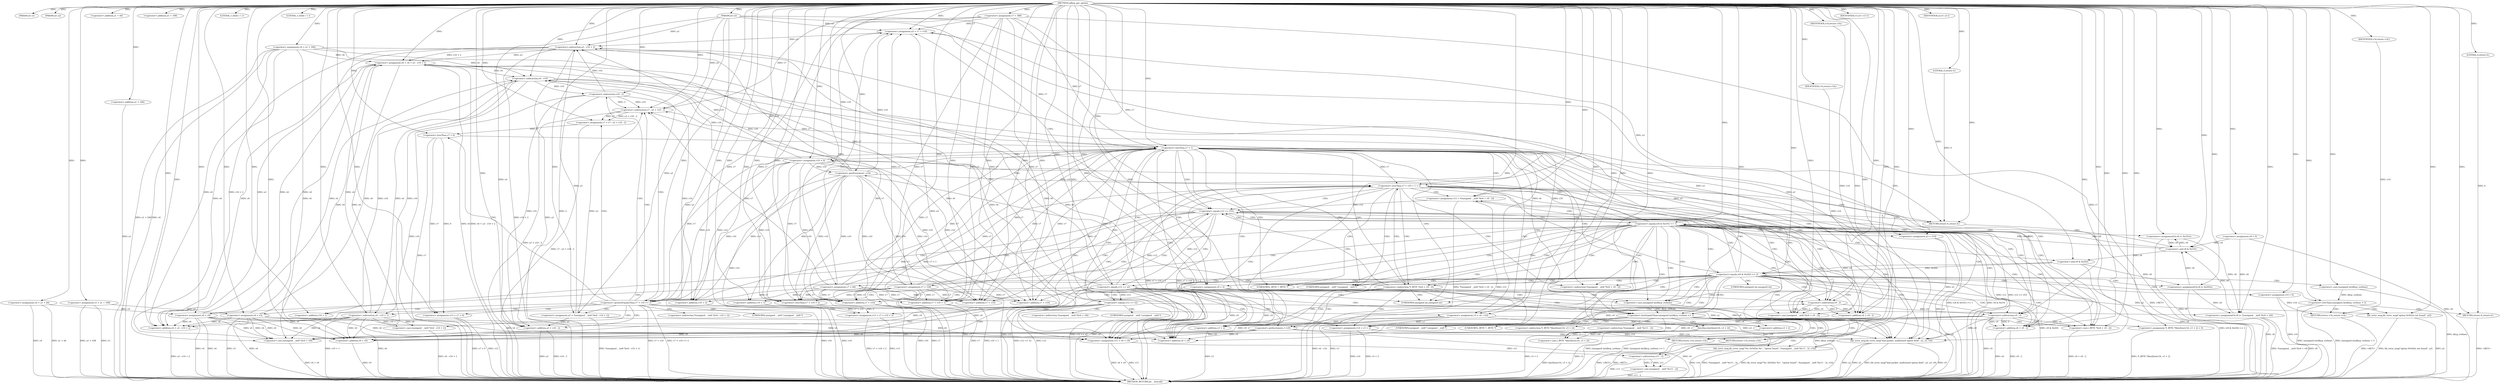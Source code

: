 digraph udhcp_get_option {  
"1000114" [label = "(METHOD,udhcp_get_option)" ]
"1000389" [label = "(METHOD_RETURN,int __fastcall)" ]
"1000115" [label = "(PARAM,int a1)" ]
"1000116" [label = "(PARAM,int a2)" ]
"1000117" [label = "(PARAM,int a3)" ]
"1000132" [label = "(<operator>.assignment,v4 = a1 + 44)" ]
"1000134" [label = "(<operator>.addition,a1 + 44)" ]
"1000137" [label = "(<operator>.assignment,v5 = a1 + 108)" ]
"1000139" [label = "(<operator>.addition,a1 + 108)" ]
"1000142" [label = "(<operator>.assignment,v6 = a1 + 240)" ]
"1000144" [label = "(<operator>.addition,a1 + 240)" ]
"1000147" [label = "(<operator>.assignment,v7 = 388)" ]
"1000150" [label = "(<operator>.assignment,v8 = 0)" ]
"1000154" [label = "(LITERAL,1,while ( 1 ))" ]
"1000156" [label = "(<operator>.assignment,v9 = 2)" ]
"1000159" [label = "(<operator>.assignment,v10 = 0)" ]
"1000163" [label = "(LITERAL,1,while ( 1 ))" ]
"1000165" [label = "(<operator>.assignment,v11 = v6 + v9)" ]
"1000167" [label = "(<operator>.addition,v6 + v9)" ]
"1000170" [label = "(<operator>.assignment,v12 = *(unsigned __int8 *)(v6 + v9 - 2))" ]
"1000173" [label = "(<operator>.cast,(unsigned __int8 *)(v6 + v9 - 2))" ]
"1000175" [label = "(<operator>.addition,v6 + v9 - 2)" ]
"1000177" [label = "(<operator>.subtraction,v9 - 2)" ]
"1000182" [label = "(<operator>.cast,(_BYTE *)(v6 + v9 - 2))" ]
"1000184" [label = "(<operator>.addition,v6 + v9 - 2)" ]
"1000186" [label = "(<operator>.subtraction,v9 - 2)" ]
"1000190" [label = "(<operator>.preDecrement,--v10)" ]
"1000192" [label = "(<operator>.preIncrement,++v9)" ]
"1000195" [label = "(<operator>.lessThan,v7 + v10 + 1 < 2)" ]
"1000196" [label = "(<operator>.addition,v7 + v10 + 1)" ]
"1000198" [label = "(<operator>.addition,v10 + 1)" ]
"1000204" [label = "(<operator>.equals,v12 == 255)" ]
"1000209" [label = "(<operator>.equals,(v8 & 0x101) == 1)" ]
"1000210" [label = "(<operator>.and,v8 & 0x101)" ]
"1000215" [label = "(<operators>.assignmentOr,v8 |= 0x101u)" ]
"1000218" [label = "(<operator>.assignment,v7 = 128)" ]
"1000221" [label = "(<operator>.assignment,v6 = v5)" ]
"1000225" [label = "(<operator>.assignment,a3 = 514)" ]
"1000229" [label = "(<operator>.equals,(v8 & 0x202) == 2)" ]
"1000230" [label = "(<operator>.and,v8 & 0x202)" ]
"1000235" [label = "(<operators>.assignmentOr,v8 |= 0x202u)" ]
"1000238" [label = "(<operator>.assignment,v7 = 64)" ]
"1000241" [label = "(<operator>.assignment,v6 = v4)" ]
"1000245" [label = "(<operator>.assignment,v14 = 0)" ]
"1000249" [label = "(<operator>.lessThan,(unsigned int)dhcp_verbose < 3)" ]
"1000250" [label = "(<operator>.cast,(unsigned int)dhcp_verbose)" ]
"1000254" [label = "(RETURN,return v14;,return v14;)" ]
"1000255" [label = "(IDENTIFIER,v14,return v14;)" ]
"1000256" [label = "(bb_error_msg,bb_error_msg(\"option 0x%02x not found\", a2))" ]
"1000259" [label = "(RETURN,return 0;,return 0;)" ]
"1000260" [label = "(LITERAL,0,return 0;)" ]
"1000261" [label = "(<operator>.assignment,a3 = v7 + v10)" ]
"1000263" [label = "(<operator>.addition,v7 + v10)" ]
"1000266" [label = "(<operator>.assignment,v13 = v7 + v10 < 2)" ]
"1000268" [label = "(<operator>.lessThan,v7 + v10 < 2)" ]
"1000269" [label = "(<operator>.addition,v7 + v10)" ]
"1000274" [label = "(<operator>.greaterEqualsThan,v7 + v10 >= 2)" ]
"1000275" [label = "(<operator>.addition,v7 + v10)" ]
"1000280" [label = "(<operator>.assignment,v3 = v6 - v10)" ]
"1000282" [label = "(<operator>.subtraction,v6 - v10)" ]
"1000285" [label = "(<operator>.assignment,a3 = *(unsigned __int8 *)(v6 - v10 + 1))" ]
"1000288" [label = "(<operator>.cast,(unsigned __int8 *)(v6 - v10 + 1))" ]
"1000290" [label = "(<operator>.subtraction,v6 - v10 + 1)" ]
"1000292" [label = "(<operator>.addition,v10 + 1)" ]
"1000295" [label = "(<operator>.assignment,v7 = v7 - a3 + v10 - 2)" ]
"1000297" [label = "(<operator>.subtraction,v7 - a3 + v10 - 2)" ]
"1000299" [label = "(<operator>.addition,a3 + v10 - 2)" ]
"1000301" [label = "(<operator>.subtraction,v10 - 2)" ]
"1000304" [label = "(<operator>.assignment,v13 = v7 < 0)" ]
"1000306" [label = "(<operator>.lessThan,v7 < 0)" ]
"1000310" [label = "(IDENTIFIER,v13,if ( v13 ))" ]
"1000313" [label = "(bb_error_msg,bb_error_msg(\"bad packet, malformed option field\", a2, a3, v9))" ]
"1000318" [label = "(RETURN,return 0;,return 0;)" ]
"1000319" [label = "(LITERAL,0,return 0;)" ]
"1000321" [label = "(<operator>.equals,v12 == a2)" ]
"1000326" [label = "(<operator>.equals,v12 == 52)" ]
"1000331" [label = "(IDENTIFIER,a3,if ( a3 ))" ]
"1000332" [label = "(<operators>.assignmentOr,v8 |= *(unsigned __int8 *)(v6 + v9))" ]
"1000335" [label = "(<operator>.cast,(unsigned __int8 *)(v6 + v9))" ]
"1000337" [label = "(<operator>.addition,v6 + v9)" ]
"1000340" [label = "(<operator>.assignment,v6 = v6 + a3 - v10 + 2)" ]
"1000342" [label = "(<operator>.addition,v6 + a3 - v10 + 2)" ]
"1000344" [label = "(<operator>.subtraction,a3 - v10 + 2)" ]
"1000346" [label = "(<operator>.addition,v10 + 2)" ]
"1000350" [label = "(<operator>.lessThan,v7 < 1)" ]
"1000354" [label = "(<operator>.assignment,v14 = v3 + 2)" ]
"1000356" [label = "(<operator>.addition,v3 + 2)" ]
"1000360" [label = "(<operator>.lessEqualsThan,(unsigned int)dhcp_verbose <= 1)" ]
"1000361" [label = "(<operator>.cast,(unsigned int)dhcp_verbose)" ]
"1000365" [label = "(RETURN,return v14;,return v14;)" ]
"1000366" [label = "(IDENTIFIER,v14,return v14;)" ]
"1000367" [label = "(<operator>.assignment,*(_BYTE *)bin2hex(v16, v3 + 2) = 0)" ]
"1000369" [label = "(<operator>.cast,(_BYTE *)bin2hex(v16, v3 + 2))" ]
"1000371" [label = "(bin2hex,bin2hex(v16, v3 + 2))" ]
"1000373" [label = "(<operator>.addition,v3 + 2)" ]
"1000377" [label = "(bb_error_msg,bb_error_msg(\"%s: 0x%02x %s\", \"option found\", *(unsigned __int8 *)(v11 - 2), v16))" ]
"1000381" [label = "(<operator>.cast,(unsigned __int8 *)(v11 - 2))" ]
"1000383" [label = "(<operator>.subtraction,v11 - 2)" ]
"1000387" [label = "(RETURN,return v14;,return v14;)" ]
"1000388" [label = "(IDENTIFIER,v14,return v14;)" ]
"1000172" [label = "(<operator>.indirection,*(unsigned __int8 *)(v6 + v9 - 2))" ]
"1000174" [label = "(UNKNOWN,unsigned __int8 *,unsigned __int8 *)" ]
"1000181" [label = "(<operator>.indirection,*(_BYTE *)(v6 + v9 - 2))" ]
"1000183" [label = "(UNKNOWN,_BYTE *,_BYTE *)" ]
"1000251" [label = "(UNKNOWN,unsigned int,unsigned int)" ]
"1000287" [label = "(<operator>.indirection,*(unsigned __int8 *)(v6 - v10 + 1))" ]
"1000289" [label = "(UNKNOWN,unsigned __int8 *,unsigned __int8 *)" ]
"1000334" [label = "(<operator>.indirection,*(unsigned __int8 *)(v6 + v9))" ]
"1000336" [label = "(UNKNOWN,unsigned __int8 *,unsigned __int8 *)" ]
"1000362" [label = "(UNKNOWN,unsigned int,unsigned int)" ]
"1000368" [label = "(<operator>.indirection,*(_BYTE *)bin2hex(v16, v3 + 2))" ]
"1000370" [label = "(UNKNOWN,_BYTE *,_BYTE *)" ]
"1000380" [label = "(<operator>.indirection,*(unsigned __int8 *)(v11 - 2))" ]
"1000382" [label = "(UNKNOWN,unsigned __int8 *,unsigned __int8 *)" ]
  "1000259" -> "1000389"  [ label = "DDG: <RET>"] 
  "1000365" -> "1000389"  [ label = "DDG: <RET>"] 
  "1000321" -> "1000389"  [ label = "DDG: v12 == a2"] 
  "1000299" -> "1000389"  [ label = "DDG: v10 - 2"] 
  "1000186" -> "1000389"  [ label = "DDG: v9"] 
  "1000326" -> "1000389"  [ label = "DDG: v12"] 
  "1000165" -> "1000389"  [ label = "DDG: v6 + v9"] 
  "1000142" -> "1000389"  [ label = "DDG: a1 + 240"] 
  "1000241" -> "1000389"  [ label = "DDG: v4"] 
  "1000266" -> "1000389"  [ label = "DDG: v13"] 
  "1000142" -> "1000389"  [ label = "DDG: v6"] 
  "1000340" -> "1000389"  [ label = "DDG: v6 + a3 - v10 + 2"] 
  "1000373" -> "1000389"  [ label = "DDG: v3"] 
  "1000204" -> "1000389"  [ label = "DDG: v12"] 
  "1000313" -> "1000389"  [ label = "DDG: a3"] 
  "1000321" -> "1000389"  [ label = "DDG: v12"] 
  "1000198" -> "1000389"  [ label = "DDG: v10"] 
  "1000137" -> "1000389"  [ label = "DDG: a1 + 108"] 
  "1000117" -> "1000389"  [ label = "DDG: a3"] 
  "1000306" -> "1000389"  [ label = "DDG: v7"] 
  "1000221" -> "1000389"  [ label = "DDG: v5"] 
  "1000238" -> "1000389"  [ label = "DDG: v7"] 
  "1000165" -> "1000389"  [ label = "DDG: v11"] 
  "1000342" -> "1000389"  [ label = "DDG: a3 - v10 + 2"] 
  "1000335" -> "1000389"  [ label = "DDG: v6 + v9"] 
  "1000182" -> "1000389"  [ label = "DDG: v6 + v9 - 2"] 
  "1000350" -> "1000389"  [ label = "DDG: v7"] 
  "1000256" -> "1000389"  [ label = "DDG: a2"] 
  "1000313" -> "1000389"  [ label = "DDG: bb_error_msg(\"bad packet, malformed option field\", a2, a3, v9)"] 
  "1000332" -> "1000389"  [ label = "DDG: *(unsigned __int8 *)(v6 + v9)"] 
  "1000229" -> "1000389"  [ label = "DDG: v8 & 0x202"] 
  "1000321" -> "1000389"  [ label = "DDG: a2"] 
  "1000245" -> "1000389"  [ label = "DDG: v14"] 
  "1000156" -> "1000389"  [ label = "DDG: v9"] 
  "1000229" -> "1000389"  [ label = "DDG: (v8 & 0x202) == 2"] 
  "1000288" -> "1000389"  [ label = "DDG: v6 - v10 + 1"] 
  "1000377" -> "1000389"  [ label = "DDG: *(unsigned __int8 *)(v11 - 2)"] 
  "1000256" -> "1000389"  [ label = "DDG: bb_error_msg(\"option 0x%02x not found\", a2)"] 
  "1000354" -> "1000389"  [ label = "DDG: v14"] 
  "1000354" -> "1000389"  [ label = "DDG: v3 + 2"] 
  "1000383" -> "1000389"  [ label = "DDG: v11"] 
  "1000274" -> "1000389"  [ label = "DDG: v7 + v10 >= 2"] 
  "1000132" -> "1000389"  [ label = "DDG: a1 + 44"] 
  "1000225" -> "1000389"  [ label = "DDG: a3"] 
  "1000301" -> "1000389"  [ label = "DDG: v10"] 
  "1000249" -> "1000389"  [ label = "DDG: (unsigned int)dhcp_verbose"] 
  "1000266" -> "1000389"  [ label = "DDG: v7 + v10 < 2"] 
  "1000132" -> "1000389"  [ label = "DDG: v4"] 
  "1000367" -> "1000389"  [ label = "DDG: *(_BYTE *)bin2hex(v16, v3 + 2)"] 
  "1000340" -> "1000389"  [ label = "DDG: v6"] 
  "1000290" -> "1000389"  [ label = "DDG: v10 + 1"] 
  "1000344" -> "1000389"  [ label = "DDG: a3"] 
  "1000204" -> "1000389"  [ label = "DDG: v12 == 255"] 
  "1000147" -> "1000389"  [ label = "DDG: v7"] 
  "1000235" -> "1000389"  [ label = "DDG: v8"] 
  "1000280" -> "1000389"  [ label = "DDG: v6 - v10"] 
  "1000275" -> "1000389"  [ label = "DDG: v10"] 
  "1000350" -> "1000389"  [ label = "DDG: v7 < 1"] 
  "1000344" -> "1000389"  [ label = "DDG: v10 + 2"] 
  "1000137" -> "1000389"  [ label = "DDG: v5"] 
  "1000360" -> "1000389"  [ label = "DDG: (unsigned int)dhcp_verbose"] 
  "1000184" -> "1000389"  [ label = "DDG: v6"] 
  "1000221" -> "1000389"  [ label = "DDG: v6"] 
  "1000192" -> "1000389"  [ label = "DDG: v9"] 
  "1000274" -> "1000389"  [ label = "DDG: v7 + v10"] 
  "1000249" -> "1000389"  [ label = "DDG: (unsigned int)dhcp_verbose < 3"] 
  "1000290" -> "1000389"  [ label = "DDG: v6"] 
  "1000250" -> "1000389"  [ label = "DDG: dhcp_verbose"] 
  "1000230" -> "1000389"  [ label = "DDG: v8"] 
  "1000285" -> "1000389"  [ label = "DDG: *(unsigned __int8 *)(v6 - v10 + 1)"] 
  "1000196" -> "1000389"  [ label = "DDG: v10 + 1"] 
  "1000313" -> "1000389"  [ label = "DDG: v9"] 
  "1000170" -> "1000389"  [ label = "DDG: v12"] 
  "1000209" -> "1000389"  [ label = "DDG: (v8 & 0x101) == 1"] 
  "1000313" -> "1000389"  [ label = "DDG: a2"] 
  "1000280" -> "1000389"  [ label = "DDG: v3"] 
  "1000304" -> "1000389"  [ label = "DDG: v7 < 0"] 
  "1000299" -> "1000389"  [ label = "DDG: a3"] 
  "1000377" -> "1000389"  [ label = "DDG: bb_error_msg(\"%s: 0x%02x %s\", \"option found\", *(unsigned __int8 *)(v11 - 2), v16)"] 
  "1000241" -> "1000389"  [ label = "DDG: v6"] 
  "1000195" -> "1000389"  [ label = "DDG: v7 + v10 + 1"] 
  "1000297" -> "1000389"  [ label = "DDG: a3 + v10 - 2"] 
  "1000337" -> "1000389"  [ label = "DDG: v9"] 
  "1000346" -> "1000389"  [ label = "DDG: v10"] 
  "1000361" -> "1000389"  [ label = "DDG: dhcp_verbose"] 
  "1000144" -> "1000389"  [ label = "DDG: a1"] 
  "1000215" -> "1000389"  [ label = "DDG: v8"] 
  "1000381" -> "1000389"  [ label = "DDG: v11 - 2"] 
  "1000356" -> "1000389"  [ label = "DDG: v3"] 
  "1000209" -> "1000389"  [ label = "DDG: v8 & 0x101"] 
  "1000304" -> "1000389"  [ label = "DDG: v13"] 
  "1000159" -> "1000389"  [ label = "DDG: v10"] 
  "1000195" -> "1000389"  [ label = "DDG: v7 + v10 + 1 < 2"] 
  "1000261" -> "1000389"  [ label = "DDG: a3"] 
  "1000326" -> "1000389"  [ label = "DDG: v12 == 52"] 
  "1000371" -> "1000389"  [ label = "DDG: v3 + 2"] 
  "1000275" -> "1000389"  [ label = "DDG: v7"] 
  "1000170" -> "1000389"  [ label = "DDG: *(unsigned __int8 *)(v6 + v9 - 2)"] 
  "1000196" -> "1000389"  [ label = "DDG: v7"] 
  "1000295" -> "1000389"  [ label = "DDG: v7 - a3 + v10 - 2"] 
  "1000369" -> "1000389"  [ label = "DDG: bin2hex(v16, v3 + 2)"] 
  "1000377" -> "1000389"  [ label = "DDG: v16"] 
  "1000218" -> "1000389"  [ label = "DDG: v7"] 
  "1000150" -> "1000389"  [ label = "DDG: v8"] 
  "1000184" -> "1000389"  [ label = "DDG: v9 - 2"] 
  "1000332" -> "1000389"  [ label = "DDG: v8"] 
  "1000360" -> "1000389"  [ label = "DDG: (unsigned int)dhcp_verbose <= 1"] 
  "1000387" -> "1000389"  [ label = "DDG: <RET>"] 
  "1000318" -> "1000389"  [ label = "DDG: <RET>"] 
  "1000254" -> "1000389"  [ label = "DDG: <RET>"] 
  "1000114" -> "1000115"  [ label = "DDG: "] 
  "1000114" -> "1000116"  [ label = "DDG: "] 
  "1000114" -> "1000117"  [ label = "DDG: "] 
  "1000114" -> "1000132"  [ label = "DDG: "] 
  "1000114" -> "1000134"  [ label = "DDG: "] 
  "1000114" -> "1000137"  [ label = "DDG: "] 
  "1000114" -> "1000139"  [ label = "DDG: "] 
  "1000114" -> "1000142"  [ label = "DDG: "] 
  "1000114" -> "1000144"  [ label = "DDG: "] 
  "1000114" -> "1000147"  [ label = "DDG: "] 
  "1000114" -> "1000150"  [ label = "DDG: "] 
  "1000114" -> "1000154"  [ label = "DDG: "] 
  "1000114" -> "1000156"  [ label = "DDG: "] 
  "1000114" -> "1000159"  [ label = "DDG: "] 
  "1000114" -> "1000163"  [ label = "DDG: "] 
  "1000142" -> "1000165"  [ label = "DDG: v6"] 
  "1000340" -> "1000165"  [ label = "DDG: v6"] 
  "1000241" -> "1000165"  [ label = "DDG: v6"] 
  "1000221" -> "1000165"  [ label = "DDG: v6"] 
  "1000114" -> "1000165"  [ label = "DDG: "] 
  "1000156" -> "1000165"  [ label = "DDG: v9"] 
  "1000192" -> "1000165"  [ label = "DDG: v9"] 
  "1000142" -> "1000167"  [ label = "DDG: v6"] 
  "1000340" -> "1000167"  [ label = "DDG: v6"] 
  "1000241" -> "1000167"  [ label = "DDG: v6"] 
  "1000221" -> "1000167"  [ label = "DDG: v6"] 
  "1000114" -> "1000167"  [ label = "DDG: "] 
  "1000156" -> "1000167"  [ label = "DDG: v9"] 
  "1000192" -> "1000167"  [ label = "DDG: v9"] 
  "1000114" -> "1000170"  [ label = "DDG: "] 
  "1000114" -> "1000173"  [ label = "DDG: "] 
  "1000177" -> "1000173"  [ label = "DDG: v9"] 
  "1000177" -> "1000173"  [ label = "DDG: 2"] 
  "1000114" -> "1000175"  [ label = "DDG: "] 
  "1000177" -> "1000175"  [ label = "DDG: v9"] 
  "1000177" -> "1000175"  [ label = "DDG: 2"] 
  "1000114" -> "1000177"  [ label = "DDG: "] 
  "1000156" -> "1000177"  [ label = "DDG: v9"] 
  "1000192" -> "1000177"  [ label = "DDG: v9"] 
  "1000114" -> "1000182"  [ label = "DDG: "] 
  "1000186" -> "1000182"  [ label = "DDG: v9"] 
  "1000186" -> "1000182"  [ label = "DDG: 2"] 
  "1000114" -> "1000184"  [ label = "DDG: "] 
  "1000186" -> "1000184"  [ label = "DDG: v9"] 
  "1000186" -> "1000184"  [ label = "DDG: 2"] 
  "1000177" -> "1000186"  [ label = "DDG: v9"] 
  "1000114" -> "1000186"  [ label = "DDG: "] 
  "1000159" -> "1000190"  [ label = "DDG: v10"] 
  "1000114" -> "1000190"  [ label = "DDG: "] 
  "1000186" -> "1000192"  [ label = "DDG: v9"] 
  "1000114" -> "1000192"  [ label = "DDG: "] 
  "1000238" -> "1000195"  [ label = "DDG: v7"] 
  "1000350" -> "1000195"  [ label = "DDG: v7"] 
  "1000147" -> "1000195"  [ label = "DDG: v7"] 
  "1000218" -> "1000195"  [ label = "DDG: v7"] 
  "1000114" -> "1000195"  [ label = "DDG: "] 
  "1000190" -> "1000195"  [ label = "DDG: v10"] 
  "1000238" -> "1000196"  [ label = "DDG: v7"] 
  "1000350" -> "1000196"  [ label = "DDG: v7"] 
  "1000147" -> "1000196"  [ label = "DDG: v7"] 
  "1000218" -> "1000196"  [ label = "DDG: v7"] 
  "1000114" -> "1000196"  [ label = "DDG: "] 
  "1000190" -> "1000196"  [ label = "DDG: v10"] 
  "1000190" -> "1000198"  [ label = "DDG: v10"] 
  "1000114" -> "1000198"  [ label = "DDG: "] 
  "1000326" -> "1000204"  [ label = "DDG: v12"] 
  "1000170" -> "1000204"  [ label = "DDG: v12"] 
  "1000114" -> "1000204"  [ label = "DDG: "] 
  "1000210" -> "1000209"  [ label = "DDG: v8"] 
  "1000210" -> "1000209"  [ label = "DDG: 0x101"] 
  "1000235" -> "1000210"  [ label = "DDG: v8"] 
  "1000215" -> "1000210"  [ label = "DDG: v8"] 
  "1000150" -> "1000210"  [ label = "DDG: v8"] 
  "1000332" -> "1000210"  [ label = "DDG: v8"] 
  "1000114" -> "1000210"  [ label = "DDG: "] 
  "1000114" -> "1000209"  [ label = "DDG: "] 
  "1000114" -> "1000215"  [ label = "DDG: "] 
  "1000210" -> "1000215"  [ label = "DDG: v8"] 
  "1000114" -> "1000218"  [ label = "DDG: "] 
  "1000137" -> "1000221"  [ label = "DDG: v5"] 
  "1000114" -> "1000221"  [ label = "DDG: "] 
  "1000114" -> "1000225"  [ label = "DDG: "] 
  "1000117" -> "1000225"  [ label = "DDG: a3"] 
  "1000230" -> "1000229"  [ label = "DDG: v8"] 
  "1000230" -> "1000229"  [ label = "DDG: 0x202"] 
  "1000210" -> "1000230"  [ label = "DDG: v8"] 
  "1000114" -> "1000230"  [ label = "DDG: "] 
  "1000114" -> "1000229"  [ label = "DDG: "] 
  "1000114" -> "1000235"  [ label = "DDG: "] 
  "1000230" -> "1000235"  [ label = "DDG: v8"] 
  "1000114" -> "1000238"  [ label = "DDG: "] 
  "1000132" -> "1000241"  [ label = "DDG: v4"] 
  "1000114" -> "1000241"  [ label = "DDG: "] 
  "1000114" -> "1000245"  [ label = "DDG: "] 
  "1000250" -> "1000249"  [ label = "DDG: dhcp_verbose"] 
  "1000114" -> "1000250"  [ label = "DDG: "] 
  "1000114" -> "1000249"  [ label = "DDG: "] 
  "1000255" -> "1000254"  [ label = "DDG: v14"] 
  "1000245" -> "1000254"  [ label = "DDG: v14"] 
  "1000114" -> "1000255"  [ label = "DDG: "] 
  "1000114" -> "1000256"  [ label = "DDG: "] 
  "1000321" -> "1000256"  [ label = "DDG: a2"] 
  "1000260" -> "1000259"  [ label = "DDG: 0"] 
  "1000114" -> "1000259"  [ label = "DDG: "] 
  "1000114" -> "1000260"  [ label = "DDG: "] 
  "1000238" -> "1000261"  [ label = "DDG: v7"] 
  "1000350" -> "1000261"  [ label = "DDG: v7"] 
  "1000147" -> "1000261"  [ label = "DDG: v7"] 
  "1000218" -> "1000261"  [ label = "DDG: v7"] 
  "1000114" -> "1000261"  [ label = "DDG: "] 
  "1000159" -> "1000261"  [ label = "DDG: v10"] 
  "1000190" -> "1000261"  [ label = "DDG: v10"] 
  "1000117" -> "1000261"  [ label = "DDG: a3"] 
  "1000238" -> "1000263"  [ label = "DDG: v7"] 
  "1000350" -> "1000263"  [ label = "DDG: v7"] 
  "1000147" -> "1000263"  [ label = "DDG: v7"] 
  "1000218" -> "1000263"  [ label = "DDG: v7"] 
  "1000114" -> "1000263"  [ label = "DDG: "] 
  "1000159" -> "1000263"  [ label = "DDG: v10"] 
  "1000190" -> "1000263"  [ label = "DDG: v10"] 
  "1000268" -> "1000266"  [ label = "DDG: v7 + v10"] 
  "1000268" -> "1000266"  [ label = "DDG: 2"] 
  "1000114" -> "1000266"  [ label = "DDG: "] 
  "1000114" -> "1000268"  [ label = "DDG: "] 
  "1000238" -> "1000268"  [ label = "DDG: v7"] 
  "1000350" -> "1000268"  [ label = "DDG: v7"] 
  "1000147" -> "1000268"  [ label = "DDG: v7"] 
  "1000218" -> "1000268"  [ label = "DDG: v7"] 
  "1000159" -> "1000268"  [ label = "DDG: v10"] 
  "1000190" -> "1000268"  [ label = "DDG: v10"] 
  "1000114" -> "1000269"  [ label = "DDG: "] 
  "1000238" -> "1000269"  [ label = "DDG: v7"] 
  "1000350" -> "1000269"  [ label = "DDG: v7"] 
  "1000147" -> "1000269"  [ label = "DDG: v7"] 
  "1000218" -> "1000269"  [ label = "DDG: v7"] 
  "1000159" -> "1000269"  [ label = "DDG: v10"] 
  "1000190" -> "1000269"  [ label = "DDG: v10"] 
  "1000114" -> "1000274"  [ label = "DDG: "] 
  "1000238" -> "1000274"  [ label = "DDG: v7"] 
  "1000350" -> "1000274"  [ label = "DDG: v7"] 
  "1000147" -> "1000274"  [ label = "DDG: v7"] 
  "1000218" -> "1000274"  [ label = "DDG: v7"] 
  "1000159" -> "1000274"  [ label = "DDG: v10"] 
  "1000190" -> "1000274"  [ label = "DDG: v10"] 
  "1000114" -> "1000275"  [ label = "DDG: "] 
  "1000238" -> "1000275"  [ label = "DDG: v7"] 
  "1000350" -> "1000275"  [ label = "DDG: v7"] 
  "1000147" -> "1000275"  [ label = "DDG: v7"] 
  "1000218" -> "1000275"  [ label = "DDG: v7"] 
  "1000159" -> "1000275"  [ label = "DDG: v10"] 
  "1000190" -> "1000275"  [ label = "DDG: v10"] 
  "1000282" -> "1000280"  [ label = "DDG: v6"] 
  "1000282" -> "1000280"  [ label = "DDG: v10"] 
  "1000114" -> "1000280"  [ label = "DDG: "] 
  "1000142" -> "1000282"  [ label = "DDG: v6"] 
  "1000340" -> "1000282"  [ label = "DDG: v6"] 
  "1000241" -> "1000282"  [ label = "DDG: v6"] 
  "1000221" -> "1000282"  [ label = "DDG: v6"] 
  "1000114" -> "1000282"  [ label = "DDG: "] 
  "1000159" -> "1000282"  [ label = "DDG: v10"] 
  "1000190" -> "1000282"  [ label = "DDG: v10"] 
  "1000117" -> "1000285"  [ label = "DDG: a3"] 
  "1000114" -> "1000285"  [ label = "DDG: "] 
  "1000290" -> "1000288"  [ label = "DDG: v6"] 
  "1000290" -> "1000288"  [ label = "DDG: v10 + 1"] 
  "1000282" -> "1000290"  [ label = "DDG: v6"] 
  "1000114" -> "1000290"  [ label = "DDG: "] 
  "1000282" -> "1000290"  [ label = "DDG: v10"] 
  "1000282" -> "1000292"  [ label = "DDG: v10"] 
  "1000114" -> "1000292"  [ label = "DDG: "] 
  "1000297" -> "1000295"  [ label = "DDG: v7"] 
  "1000297" -> "1000295"  [ label = "DDG: a3 + v10 - 2"] 
  "1000114" -> "1000295"  [ label = "DDG: "] 
  "1000114" -> "1000297"  [ label = "DDG: "] 
  "1000238" -> "1000297"  [ label = "DDG: v7"] 
  "1000350" -> "1000297"  [ label = "DDG: v7"] 
  "1000147" -> "1000297"  [ label = "DDG: v7"] 
  "1000218" -> "1000297"  [ label = "DDG: v7"] 
  "1000285" -> "1000297"  [ label = "DDG: a3"] 
  "1000117" -> "1000297"  [ label = "DDG: a3"] 
  "1000301" -> "1000297"  [ label = "DDG: v10"] 
  "1000301" -> "1000297"  [ label = "DDG: 2"] 
  "1000285" -> "1000299"  [ label = "DDG: a3"] 
  "1000117" -> "1000299"  [ label = "DDG: a3"] 
  "1000114" -> "1000299"  [ label = "DDG: "] 
  "1000301" -> "1000299"  [ label = "DDG: v10"] 
  "1000301" -> "1000299"  [ label = "DDG: 2"] 
  "1000114" -> "1000301"  [ label = "DDG: "] 
  "1000282" -> "1000301"  [ label = "DDG: v10"] 
  "1000306" -> "1000304"  [ label = "DDG: v7"] 
  "1000306" -> "1000304"  [ label = "DDG: 0"] 
  "1000114" -> "1000304"  [ label = "DDG: "] 
  "1000295" -> "1000306"  [ label = "DDG: v7"] 
  "1000114" -> "1000306"  [ label = "DDG: "] 
  "1000114" -> "1000310"  [ label = "DDG: "] 
  "1000114" -> "1000313"  [ label = "DDG: "] 
  "1000321" -> "1000313"  [ label = "DDG: a2"] 
  "1000225" -> "1000313"  [ label = "DDG: a3"] 
  "1000344" -> "1000313"  [ label = "DDG: a3"] 
  "1000261" -> "1000313"  [ label = "DDG: a3"] 
  "1000117" -> "1000313"  [ label = "DDG: a3"] 
  "1000285" -> "1000313"  [ label = "DDG: a3"] 
  "1000156" -> "1000313"  [ label = "DDG: v9"] 
  "1000192" -> "1000313"  [ label = "DDG: v9"] 
  "1000186" -> "1000313"  [ label = "DDG: v9"] 
  "1000319" -> "1000318"  [ label = "DDG: 0"] 
  "1000114" -> "1000318"  [ label = "DDG: "] 
  "1000114" -> "1000319"  [ label = "DDG: "] 
  "1000204" -> "1000321"  [ label = "DDG: v12"] 
  "1000114" -> "1000321"  [ label = "DDG: "] 
  "1000321" -> "1000326"  [ label = "DDG: v12"] 
  "1000114" -> "1000326"  [ label = "DDG: "] 
  "1000114" -> "1000331"  [ label = "DDG: "] 
  "1000235" -> "1000332"  [ label = "DDG: v8"] 
  "1000215" -> "1000332"  [ label = "DDG: v8"] 
  "1000150" -> "1000332"  [ label = "DDG: v8"] 
  "1000114" -> "1000332"  [ label = "DDG: "] 
  "1000142" -> "1000335"  [ label = "DDG: v6"] 
  "1000340" -> "1000335"  [ label = "DDG: v6"] 
  "1000290" -> "1000335"  [ label = "DDG: v6"] 
  "1000241" -> "1000335"  [ label = "DDG: v6"] 
  "1000221" -> "1000335"  [ label = "DDG: v6"] 
  "1000114" -> "1000335"  [ label = "DDG: "] 
  "1000156" -> "1000335"  [ label = "DDG: v9"] 
  "1000192" -> "1000335"  [ label = "DDG: v9"] 
  "1000186" -> "1000335"  [ label = "DDG: v9"] 
  "1000142" -> "1000337"  [ label = "DDG: v6"] 
  "1000340" -> "1000337"  [ label = "DDG: v6"] 
  "1000290" -> "1000337"  [ label = "DDG: v6"] 
  "1000241" -> "1000337"  [ label = "DDG: v6"] 
  "1000221" -> "1000337"  [ label = "DDG: v6"] 
  "1000114" -> "1000337"  [ label = "DDG: "] 
  "1000156" -> "1000337"  [ label = "DDG: v9"] 
  "1000192" -> "1000337"  [ label = "DDG: v9"] 
  "1000186" -> "1000337"  [ label = "DDG: v9"] 
  "1000142" -> "1000340"  [ label = "DDG: v6"] 
  "1000290" -> "1000340"  [ label = "DDG: v6"] 
  "1000241" -> "1000340"  [ label = "DDG: v6"] 
  "1000221" -> "1000340"  [ label = "DDG: v6"] 
  "1000114" -> "1000340"  [ label = "DDG: "] 
  "1000344" -> "1000340"  [ label = "DDG: a3"] 
  "1000344" -> "1000340"  [ label = "DDG: v10 + 2"] 
  "1000142" -> "1000342"  [ label = "DDG: v6"] 
  "1000340" -> "1000342"  [ label = "DDG: v6"] 
  "1000290" -> "1000342"  [ label = "DDG: v6"] 
  "1000241" -> "1000342"  [ label = "DDG: v6"] 
  "1000221" -> "1000342"  [ label = "DDG: v6"] 
  "1000114" -> "1000342"  [ label = "DDG: "] 
  "1000344" -> "1000342"  [ label = "DDG: a3"] 
  "1000344" -> "1000342"  [ label = "DDG: v10 + 2"] 
  "1000261" -> "1000344"  [ label = "DDG: a3"] 
  "1000117" -> "1000344"  [ label = "DDG: a3"] 
  "1000114" -> "1000344"  [ label = "DDG: "] 
  "1000285" -> "1000344"  [ label = "DDG: a3"] 
  "1000301" -> "1000344"  [ label = "DDG: v10"] 
  "1000159" -> "1000344"  [ label = "DDG: v10"] 
  "1000190" -> "1000344"  [ label = "DDG: v10"] 
  "1000301" -> "1000346"  [ label = "DDG: v10"] 
  "1000114" -> "1000346"  [ label = "DDG: "] 
  "1000159" -> "1000346"  [ label = "DDG: v10"] 
  "1000190" -> "1000346"  [ label = "DDG: v10"] 
  "1000306" -> "1000350"  [ label = "DDG: v7"] 
  "1000114" -> "1000350"  [ label = "DDG: "] 
  "1000238" -> "1000350"  [ label = "DDG: v7"] 
  "1000147" -> "1000350"  [ label = "DDG: v7"] 
  "1000218" -> "1000350"  [ label = "DDG: v7"] 
  "1000280" -> "1000354"  [ label = "DDG: v3"] 
  "1000114" -> "1000354"  [ label = "DDG: "] 
  "1000280" -> "1000356"  [ label = "DDG: v3"] 
  "1000114" -> "1000356"  [ label = "DDG: "] 
  "1000361" -> "1000360"  [ label = "DDG: dhcp_verbose"] 
  "1000114" -> "1000361"  [ label = "DDG: "] 
  "1000114" -> "1000360"  [ label = "DDG: "] 
  "1000366" -> "1000365"  [ label = "DDG: v14"] 
  "1000354" -> "1000365"  [ label = "DDG: v14"] 
  "1000114" -> "1000366"  [ label = "DDG: "] 
  "1000114" -> "1000367"  [ label = "DDG: "] 
  "1000371" -> "1000369"  [ label = "DDG: v16"] 
  "1000371" -> "1000369"  [ label = "DDG: v3 + 2"] 
  "1000114" -> "1000371"  [ label = "DDG: "] 
  "1000280" -> "1000371"  [ label = "DDG: v3"] 
  "1000114" -> "1000373"  [ label = "DDG: "] 
  "1000280" -> "1000373"  [ label = "DDG: v3"] 
  "1000114" -> "1000377"  [ label = "DDG: "] 
  "1000383" -> "1000381"  [ label = "DDG: v11"] 
  "1000383" -> "1000381"  [ label = "DDG: 2"] 
  "1000165" -> "1000383"  [ label = "DDG: v11"] 
  "1000114" -> "1000383"  [ label = "DDG: "] 
  "1000371" -> "1000377"  [ label = "DDG: v16"] 
  "1000388" -> "1000387"  [ label = "DDG: v14"] 
  "1000354" -> "1000387"  [ label = "DDG: v14"] 
  "1000114" -> "1000388"  [ label = "DDG: "] 
  "1000181" -> "1000192"  [ label = "CDG: "] 
  "1000181" -> "1000190"  [ label = "CDG: "] 
  "1000181" -> "1000198"  [ label = "CDG: "] 
  "1000181" -> "1000196"  [ label = "CDG: "] 
  "1000181" -> "1000195"  [ label = "CDG: "] 
  "1000181" -> "1000204"  [ label = "CDG: "] 
  "1000181" -> "1000362"  [ label = "CDG: "] 
  "1000181" -> "1000361"  [ label = "CDG: "] 
  "1000181" -> "1000360"  [ label = "CDG: "] 
  "1000181" -> "1000356"  [ label = "CDG: "] 
  "1000181" -> "1000354"  [ label = "CDG: "] 
  "1000195" -> "1000318"  [ label = "CDG: "] 
  "1000195" -> "1000313"  [ label = "CDG: "] 
  "1000195" -> "1000175"  [ label = "CDG: "] 
  "1000195" -> "1000174"  [ label = "CDG: "] 
  "1000195" -> "1000173"  [ label = "CDG: "] 
  "1000195" -> "1000172"  [ label = "CDG: "] 
  "1000195" -> "1000170"  [ label = "CDG: "] 
  "1000195" -> "1000167"  [ label = "CDG: "] 
  "1000195" -> "1000165"  [ label = "CDG: "] 
  "1000195" -> "1000186"  [ label = "CDG: "] 
  "1000195" -> "1000184"  [ label = "CDG: "] 
  "1000195" -> "1000183"  [ label = "CDG: "] 
  "1000195" -> "1000182"  [ label = "CDG: "] 
  "1000195" -> "1000181"  [ label = "CDG: "] 
  "1000195" -> "1000177"  [ label = "CDG: "] 
  "1000195" -> "1000204"  [ label = "CDG: "] 
  "1000204" -> "1000210"  [ label = "CDG: "] 
  "1000204" -> "1000209"  [ label = "CDG: "] 
  "1000204" -> "1000269"  [ label = "CDG: "] 
  "1000204" -> "1000268"  [ label = "CDG: "] 
  "1000204" -> "1000266"  [ label = "CDG: "] 
  "1000204" -> "1000263"  [ label = "CDG: "] 
  "1000204" -> "1000261"  [ label = "CDG: "] 
  "1000204" -> "1000275"  [ label = "CDG: "] 
  "1000204" -> "1000274"  [ label = "CDG: "] 
  "1000204" -> "1000318"  [ label = "CDG: "] 
  "1000204" -> "1000313"  [ label = "CDG: "] 
  "1000204" -> "1000321"  [ label = "CDG: "] 
  "1000209" -> "1000221"  [ label = "CDG: "] 
  "1000209" -> "1000218"  [ label = "CDG: "] 
  "1000209" -> "1000215"  [ label = "CDG: "] 
  "1000209" -> "1000230"  [ label = "CDG: "] 
  "1000209" -> "1000229"  [ label = "CDG: "] 
  "1000209" -> "1000225"  [ label = "CDG: "] 
  "1000209" -> "1000159"  [ label = "CDG: "] 
  "1000209" -> "1000156"  [ label = "CDG: "] 
  "1000209" -> "1000362"  [ label = "CDG: "] 
  "1000209" -> "1000361"  [ label = "CDG: "] 
  "1000209" -> "1000360"  [ label = "CDG: "] 
  "1000209" -> "1000356"  [ label = "CDG: "] 
  "1000209" -> "1000354"  [ label = "CDG: "] 
  "1000209" -> "1000175"  [ label = "CDG: "] 
  "1000209" -> "1000174"  [ label = "CDG: "] 
  "1000209" -> "1000173"  [ label = "CDG: "] 
  "1000209" -> "1000172"  [ label = "CDG: "] 
  "1000209" -> "1000170"  [ label = "CDG: "] 
  "1000209" -> "1000167"  [ label = "CDG: "] 
  "1000209" -> "1000165"  [ label = "CDG: "] 
  "1000209" -> "1000186"  [ label = "CDG: "] 
  "1000209" -> "1000184"  [ label = "CDG: "] 
  "1000209" -> "1000183"  [ label = "CDG: "] 
  "1000209" -> "1000182"  [ label = "CDG: "] 
  "1000209" -> "1000181"  [ label = "CDG: "] 
  "1000209" -> "1000177"  [ label = "CDG: "] 
  "1000209" -> "1000204"  [ label = "CDG: "] 
  "1000229" -> "1000238"  [ label = "CDG: "] 
  "1000229" -> "1000235"  [ label = "CDG: "] 
  "1000229" -> "1000251"  [ label = "CDG: "] 
  "1000229" -> "1000250"  [ label = "CDG: "] 
  "1000229" -> "1000249"  [ label = "CDG: "] 
  "1000229" -> "1000245"  [ label = "CDG: "] 
  "1000229" -> "1000241"  [ label = "CDG: "] 
  "1000229" -> "1000159"  [ label = "CDG: "] 
  "1000229" -> "1000156"  [ label = "CDG: "] 
  "1000229" -> "1000362"  [ label = "CDG: "] 
  "1000229" -> "1000361"  [ label = "CDG: "] 
  "1000229" -> "1000360"  [ label = "CDG: "] 
  "1000229" -> "1000356"  [ label = "CDG: "] 
  "1000229" -> "1000354"  [ label = "CDG: "] 
  "1000229" -> "1000175"  [ label = "CDG: "] 
  "1000229" -> "1000174"  [ label = "CDG: "] 
  "1000229" -> "1000173"  [ label = "CDG: "] 
  "1000229" -> "1000172"  [ label = "CDG: "] 
  "1000229" -> "1000170"  [ label = "CDG: "] 
  "1000229" -> "1000167"  [ label = "CDG: "] 
  "1000229" -> "1000165"  [ label = "CDG: "] 
  "1000229" -> "1000186"  [ label = "CDG: "] 
  "1000229" -> "1000184"  [ label = "CDG: "] 
  "1000229" -> "1000183"  [ label = "CDG: "] 
  "1000229" -> "1000182"  [ label = "CDG: "] 
  "1000229" -> "1000181"  [ label = "CDG: "] 
  "1000229" -> "1000177"  [ label = "CDG: "] 
  "1000229" -> "1000204"  [ label = "CDG: "] 
  "1000249" -> "1000256"  [ label = "CDG: "] 
  "1000249" -> "1000254"  [ label = "CDG: "] 
  "1000249" -> "1000259"  [ label = "CDG: "] 
  "1000274" -> "1000288"  [ label = "CDG: "] 
  "1000274" -> "1000287"  [ label = "CDG: "] 
  "1000274" -> "1000285"  [ label = "CDG: "] 
  "1000274" -> "1000282"  [ label = "CDG: "] 
  "1000274" -> "1000280"  [ label = "CDG: "] 
  "1000274" -> "1000304"  [ label = "CDG: "] 
  "1000274" -> "1000301"  [ label = "CDG: "] 
  "1000274" -> "1000299"  [ label = "CDG: "] 
  "1000274" -> "1000297"  [ label = "CDG: "] 
  "1000274" -> "1000295"  [ label = "CDG: "] 
  "1000274" -> "1000292"  [ label = "CDG: "] 
  "1000274" -> "1000290"  [ label = "CDG: "] 
  "1000274" -> "1000289"  [ label = "CDG: "] 
  "1000274" -> "1000306"  [ label = "CDG: "] 
  "1000321" -> "1000326"  [ label = "CDG: "] 
  "1000321" -> "1000350"  [ label = "CDG: "] 
  "1000321" -> "1000346"  [ label = "CDG: "] 
  "1000321" -> "1000344"  [ label = "CDG: "] 
  "1000321" -> "1000342"  [ label = "CDG: "] 
  "1000321" -> "1000340"  [ label = "CDG: "] 
  "1000321" -> "1000362"  [ label = "CDG: "] 
  "1000321" -> "1000361"  [ label = "CDG: "] 
  "1000321" -> "1000360"  [ label = "CDG: "] 
  "1000321" -> "1000356"  [ label = "CDG: "] 
  "1000321" -> "1000354"  [ label = "CDG: "] 
  "1000326" -> "1000336"  [ label = "CDG: "] 
  "1000326" -> "1000335"  [ label = "CDG: "] 
  "1000326" -> "1000334"  [ label = "CDG: "] 
  "1000326" -> "1000332"  [ label = "CDG: "] 
  "1000326" -> "1000337"  [ label = "CDG: "] 
  "1000350" -> "1000318"  [ label = "CDG: "] 
  "1000350" -> "1000313"  [ label = "CDG: "] 
  "1000350" -> "1000159"  [ label = "CDG: "] 
  "1000350" -> "1000156"  [ label = "CDG: "] 
  "1000350" -> "1000362"  [ label = "CDG: "] 
  "1000350" -> "1000361"  [ label = "CDG: "] 
  "1000350" -> "1000360"  [ label = "CDG: "] 
  "1000350" -> "1000356"  [ label = "CDG: "] 
  "1000350" -> "1000354"  [ label = "CDG: "] 
  "1000350" -> "1000175"  [ label = "CDG: "] 
  "1000350" -> "1000174"  [ label = "CDG: "] 
  "1000350" -> "1000173"  [ label = "CDG: "] 
  "1000350" -> "1000172"  [ label = "CDG: "] 
  "1000350" -> "1000170"  [ label = "CDG: "] 
  "1000350" -> "1000167"  [ label = "CDG: "] 
  "1000350" -> "1000165"  [ label = "CDG: "] 
  "1000350" -> "1000186"  [ label = "CDG: "] 
  "1000350" -> "1000184"  [ label = "CDG: "] 
  "1000350" -> "1000183"  [ label = "CDG: "] 
  "1000350" -> "1000182"  [ label = "CDG: "] 
  "1000350" -> "1000181"  [ label = "CDG: "] 
  "1000350" -> "1000177"  [ label = "CDG: "] 
  "1000350" -> "1000204"  [ label = "CDG: "] 
  "1000360" -> "1000368"  [ label = "CDG: "] 
  "1000360" -> "1000367"  [ label = "CDG: "] 
  "1000360" -> "1000365"  [ label = "CDG: "] 
  "1000360" -> "1000383"  [ label = "CDG: "] 
  "1000360" -> "1000382"  [ label = "CDG: "] 
  "1000360" -> "1000381"  [ label = "CDG: "] 
  "1000360" -> "1000380"  [ label = "CDG: "] 
  "1000360" -> "1000377"  [ label = "CDG: "] 
  "1000360" -> "1000373"  [ label = "CDG: "] 
  "1000360" -> "1000371"  [ label = "CDG: "] 
  "1000360" -> "1000370"  [ label = "CDG: "] 
  "1000360" -> "1000369"  [ label = "CDG: "] 
  "1000360" -> "1000387"  [ label = "CDG: "] 
}
